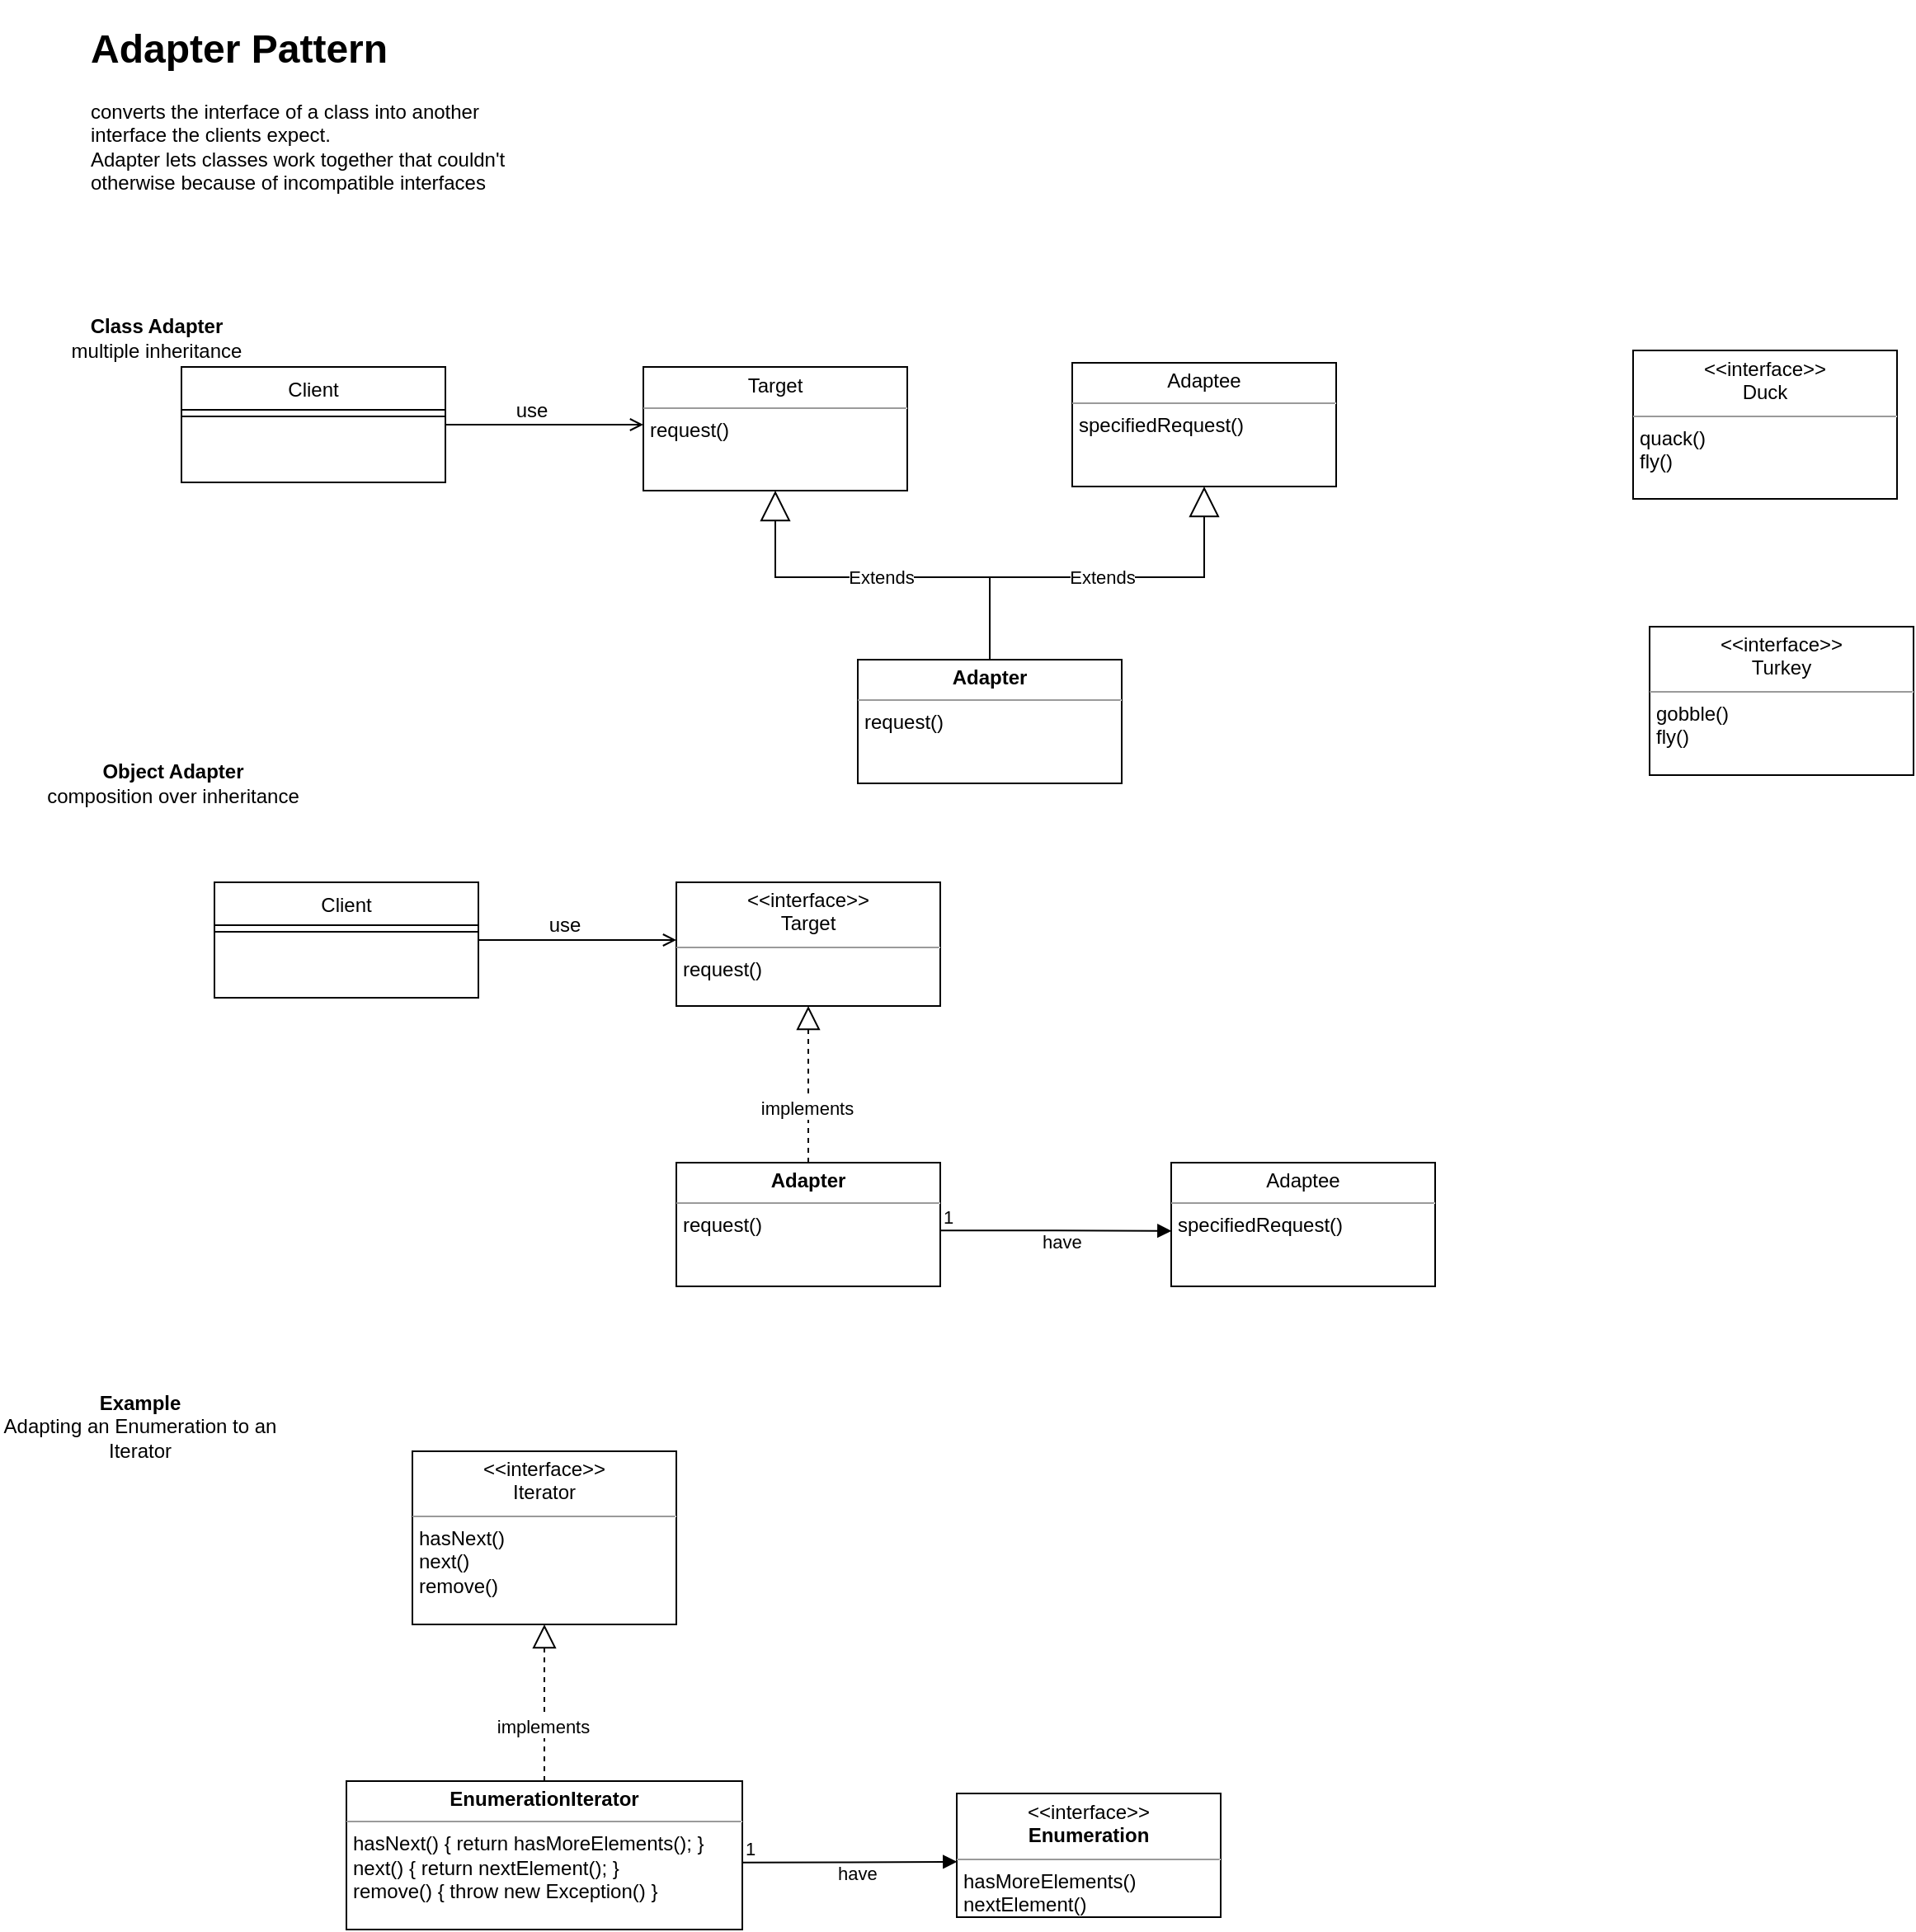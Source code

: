 <mxfile version="22.1.11" type="device" pages="2">
  <diagram id="C5RBs43oDa-KdzZeNtuy" name="Adapter">
    <mxGraphModel dx="3790" dy="2770" grid="1" gridSize="10" guides="1" tooltips="1" connect="1" arrows="1" fold="1" page="1" pageScale="1" pageWidth="827" pageHeight="1169" math="0" shadow="0">
      <root>
        <mxCell id="WIyWlLk6GJQsqaUBKTNV-0" />
        <mxCell id="WIyWlLk6GJQsqaUBKTNV-1" parent="WIyWlLk6GJQsqaUBKTNV-0" />
        <mxCell id="XbkedlXm-iHCsilGYZWZ-0" value="&lt;b&gt;Class Adapter&lt;/b&gt;&lt;br&gt;multiple inheritance" style="text;html=1;strokeColor=none;fillColor=none;align=center;verticalAlign=middle;whiteSpace=wrap;rounded=0;" vertex="1" parent="WIyWlLk6GJQsqaUBKTNV-1">
          <mxGeometry y="120" width="170" height="30" as="geometry" />
        </mxCell>
        <mxCell id="XbkedlXm-iHCsilGYZWZ-1" value="&lt;b&gt;Object Adapter&lt;/b&gt;&lt;br&gt;composition over inheritance" style="text;html=1;strokeColor=none;fillColor=none;align=center;verticalAlign=middle;whiteSpace=wrap;rounded=0;" vertex="1" parent="WIyWlLk6GJQsqaUBKTNV-1">
          <mxGeometry x="10" y="390" width="170" height="30" as="geometry" />
        </mxCell>
        <mxCell id="XbkedlXm-iHCsilGYZWZ-2" value="&lt;h1&gt;Adapter Pattern&lt;/h1&gt;&lt;p&gt;converts the interface of a class into another interface the clients expect.&lt;br&gt;Adapter lets classes work together that couldn&#39;t otherwise because of incompatible interfaces&lt;/p&gt;" style="text;html=1;strokeColor=none;fillColor=none;spacing=5;spacingTop=-20;whiteSpace=wrap;overflow=hidden;rounded=0;" vertex="1" parent="WIyWlLk6GJQsqaUBKTNV-1">
          <mxGeometry x="40" y="-60" width="260" height="120" as="geometry" />
        </mxCell>
        <mxCell id="XbkedlXm-iHCsilGYZWZ-3" value="Client" style="swimlane;fontStyle=0;align=center;verticalAlign=top;childLayout=stackLayout;horizontal=1;startSize=26;horizontalStack=0;resizeParent=1;resizeLast=0;collapsible=1;marginBottom=0;rounded=0;shadow=0;strokeWidth=1;" vertex="1" parent="WIyWlLk6GJQsqaUBKTNV-1">
          <mxGeometry x="120" y="465" width="160" height="70" as="geometry">
            <mxRectangle x="340" y="380" width="170" height="26" as="alternateBounds" />
          </mxGeometry>
        </mxCell>
        <mxCell id="XbkedlXm-iHCsilGYZWZ-5" value="" style="line;html=1;strokeWidth=1;align=left;verticalAlign=middle;spacingTop=-1;spacingLeft=3;spacingRight=3;rotatable=0;labelPosition=right;points=[];portConstraint=eastwest;" vertex="1" parent="XbkedlXm-iHCsilGYZWZ-3">
          <mxGeometry y="26" width="160" height="8" as="geometry" />
        </mxCell>
        <mxCell id="XbkedlXm-iHCsilGYZWZ-12" value="" style="endArrow=open;shadow=0;strokeWidth=1;rounded=0;endFill=1;edgeStyle=elbowEdgeStyle;elbow=vertical;exitX=1;exitY=0.5;exitDx=0;exitDy=0;" edge="1" parent="WIyWlLk6GJQsqaUBKTNV-1" source="XbkedlXm-iHCsilGYZWZ-3" target="XbkedlXm-iHCsilGYZWZ-25">
          <mxGeometry x="0.5" y="41" relative="1" as="geometry">
            <mxPoint x="560" y="680" as="sourcePoint" />
            <mxPoint x="398" y="499" as="targetPoint" />
            <mxPoint x="-40" y="32" as="offset" />
          </mxGeometry>
        </mxCell>
        <mxCell id="XbkedlXm-iHCsilGYZWZ-15" value="use" style="text;html=1;resizable=0;points=[];;align=center;verticalAlign=middle;labelBackgroundColor=none;rounded=0;shadow=0;strokeWidth=1;fontSize=12;" vertex="1" connectable="0" parent="XbkedlXm-iHCsilGYZWZ-12">
          <mxGeometry x="0.5" y="49" relative="1" as="geometry">
            <mxPoint x="-38" y="40" as="offset" />
          </mxGeometry>
        </mxCell>
        <mxCell id="XbkedlXm-iHCsilGYZWZ-16" value="" style="endArrow=block;dashed=1;endFill=0;endSize=12;html=1;rounded=0;exitX=0.5;exitY=0;exitDx=0;exitDy=0;" edge="1" parent="WIyWlLk6GJQsqaUBKTNV-1" target="XbkedlXm-iHCsilGYZWZ-25">
          <mxGeometry width="160" relative="1" as="geometry">
            <mxPoint x="480.0" y="635" as="sourcePoint" />
            <mxPoint x="380" y="645" as="targetPoint" />
          </mxGeometry>
        </mxCell>
        <mxCell id="XbkedlXm-iHCsilGYZWZ-17" value="implements" style="edgeLabel;html=1;align=center;verticalAlign=middle;resizable=0;points=[];" vertex="1" connectable="0" parent="XbkedlXm-iHCsilGYZWZ-16">
          <mxGeometry x="-0.308" y="1" relative="1" as="geometry">
            <mxPoint as="offset" />
          </mxGeometry>
        </mxCell>
        <mxCell id="XbkedlXm-iHCsilGYZWZ-24" value="&lt;p style=&quot;margin:0px;margin-top:4px;text-align:center;&quot;&gt;&lt;b&gt;Adapter&lt;/b&gt;&lt;/p&gt;&lt;hr size=&quot;1&quot;&gt;&lt;p style=&quot;margin:0px;margin-left:4px;&quot;&gt;&lt;/p&gt;&lt;p style=&quot;margin:0px;margin-left:4px;&quot;&gt;request()&lt;/p&gt;" style="verticalAlign=top;align=left;overflow=fill;fontSize=12;fontFamily=Helvetica;html=1;whiteSpace=wrap;" vertex="1" parent="WIyWlLk6GJQsqaUBKTNV-1">
          <mxGeometry x="400" y="635" width="160" height="75" as="geometry" />
        </mxCell>
        <mxCell id="XbkedlXm-iHCsilGYZWZ-25" value="&lt;p style=&quot;margin:0px;margin-top:4px;text-align:center;&quot;&gt;&amp;lt;&amp;lt;interface&amp;gt;&amp;gt;&lt;br style=&quot;border-color: var(--border-color); padding: 0px; margin: 0px;&quot;&gt;&lt;span style=&quot;&quot;&gt;Target&lt;/span&gt;&lt;br&gt;&lt;/p&gt;&lt;hr size=&quot;1&quot;&gt;&lt;p style=&quot;margin:0px;margin-left:4px;&quot;&gt;&lt;/p&gt;&lt;p style=&quot;margin:0px;margin-left:4px;&quot;&gt;request()&lt;/p&gt;" style="verticalAlign=top;align=left;overflow=fill;fontSize=12;fontFamily=Helvetica;html=1;whiteSpace=wrap;" vertex="1" parent="WIyWlLk6GJQsqaUBKTNV-1">
          <mxGeometry x="400" y="465" width="160" height="75" as="geometry" />
        </mxCell>
        <mxCell id="XbkedlXm-iHCsilGYZWZ-26" value="&lt;p style=&quot;margin:0px;margin-top:4px;text-align:center;&quot;&gt;Adaptee&lt;br&gt;&lt;/p&gt;&lt;hr size=&quot;1&quot;&gt;&lt;p style=&quot;margin:0px;margin-left:4px;&quot;&gt;&lt;/p&gt;&lt;p style=&quot;margin:0px;margin-left:4px;&quot;&gt;specifiedRequest()&lt;/p&gt;" style="verticalAlign=top;align=left;overflow=fill;fontSize=12;fontFamily=Helvetica;html=1;whiteSpace=wrap;" vertex="1" parent="WIyWlLk6GJQsqaUBKTNV-1">
          <mxGeometry x="700" y="635" width="160" height="75" as="geometry" />
        </mxCell>
        <mxCell id="XbkedlXm-iHCsilGYZWZ-27" value="&lt;p style=&quot;margin:0px;margin-top:4px;text-align:center;&quot;&gt;&amp;lt;&amp;lt;interface&amp;gt;&amp;gt;&lt;br style=&quot;border-color: var(--border-color); padding: 0px; margin: 0px;&quot;&gt;Duck&lt;/p&gt;&lt;hr size=&quot;1&quot;&gt;&lt;p style=&quot;margin:0px;margin-left:4px;&quot;&gt;&lt;/p&gt;&lt;p style=&quot;margin:0px;margin-left:4px;&quot;&gt;quack()&lt;br&gt;fly()&lt;/p&gt;" style="verticalAlign=top;align=left;overflow=fill;fontSize=12;fontFamily=Helvetica;html=1;whiteSpace=wrap;" vertex="1" parent="WIyWlLk6GJQsqaUBKTNV-1">
          <mxGeometry x="980" y="142.5" width="160" height="90" as="geometry" />
        </mxCell>
        <mxCell id="XbkedlXm-iHCsilGYZWZ-28" value="&lt;p style=&quot;margin:0px;margin-top:4px;text-align:center;&quot;&gt;&amp;lt;&amp;lt;interface&amp;gt;&amp;gt;&lt;br style=&quot;border-color: var(--border-color); padding: 0px; margin: 0px;&quot;&gt;Turkey&lt;/p&gt;&lt;hr size=&quot;1&quot;&gt;&lt;p style=&quot;margin:0px;margin-left:4px;&quot;&gt;&lt;/p&gt;&lt;p style=&quot;margin:0px;margin-left:4px;&quot;&gt;gobble()&lt;br&gt;fly()&lt;/p&gt;" style="verticalAlign=top;align=left;overflow=fill;fontSize=12;fontFamily=Helvetica;html=1;whiteSpace=wrap;" vertex="1" parent="WIyWlLk6GJQsqaUBKTNV-1">
          <mxGeometry x="990" y="310" width="160" height="90" as="geometry" />
        </mxCell>
        <mxCell id="XbkedlXm-iHCsilGYZWZ-30" value="have" style="endArrow=block;endFill=1;html=1;edgeStyle=orthogonalEdgeStyle;align=left;verticalAlign=top;rounded=0;exitX=0.999;exitY=0.548;exitDx=0;exitDy=0;exitPerimeter=0;entryX=0.001;entryY=0.552;entryDx=0;entryDy=0;entryPerimeter=0;" edge="1" parent="WIyWlLk6GJQsqaUBKTNV-1" source="XbkedlXm-iHCsilGYZWZ-24" target="XbkedlXm-iHCsilGYZWZ-26">
          <mxGeometry x="-0.144" y="6" relative="1" as="geometry">
            <mxPoint x="560" y="710" as="sourcePoint" />
            <mxPoint x="720" y="710" as="targetPoint" />
            <mxPoint as="offset" />
          </mxGeometry>
        </mxCell>
        <mxCell id="XbkedlXm-iHCsilGYZWZ-31" value="1" style="edgeLabel;resizable=0;html=1;align=left;verticalAlign=bottom;" connectable="0" vertex="1" parent="XbkedlXm-iHCsilGYZWZ-30">
          <mxGeometry x="-1" relative="1" as="geometry" />
        </mxCell>
        <mxCell id="XbkedlXm-iHCsilGYZWZ-32" value="Client" style="swimlane;fontStyle=0;align=center;verticalAlign=top;childLayout=stackLayout;horizontal=1;startSize=26;horizontalStack=0;resizeParent=1;resizeLast=0;collapsible=1;marginBottom=0;rounded=0;shadow=0;strokeWidth=1;" vertex="1" parent="WIyWlLk6GJQsqaUBKTNV-1">
          <mxGeometry x="100" y="152.5" width="160" height="70" as="geometry">
            <mxRectangle x="340" y="380" width="170" height="26" as="alternateBounds" />
          </mxGeometry>
        </mxCell>
        <mxCell id="XbkedlXm-iHCsilGYZWZ-33" value="" style="line;html=1;strokeWidth=1;align=left;verticalAlign=middle;spacingTop=-1;spacingLeft=3;spacingRight=3;rotatable=0;labelPosition=right;points=[];portConstraint=eastwest;" vertex="1" parent="XbkedlXm-iHCsilGYZWZ-32">
          <mxGeometry y="26" width="160" height="8" as="geometry" />
        </mxCell>
        <mxCell id="XbkedlXm-iHCsilGYZWZ-34" value="" style="endArrow=open;shadow=0;strokeWidth=1;rounded=0;endFill=1;edgeStyle=elbowEdgeStyle;elbow=vertical;exitX=1;exitY=0.5;exitDx=0;exitDy=0;" edge="1" parent="WIyWlLk6GJQsqaUBKTNV-1" source="XbkedlXm-iHCsilGYZWZ-32" target="XbkedlXm-iHCsilGYZWZ-39">
          <mxGeometry x="0.5" y="41" relative="1" as="geometry">
            <mxPoint x="540" y="367.5" as="sourcePoint" />
            <mxPoint x="378" y="186.5" as="targetPoint" />
            <mxPoint x="-40" y="32" as="offset" />
          </mxGeometry>
        </mxCell>
        <mxCell id="XbkedlXm-iHCsilGYZWZ-35" value="use" style="text;html=1;resizable=0;points=[];;align=center;verticalAlign=middle;labelBackgroundColor=none;rounded=0;shadow=0;strokeWidth=1;fontSize=12;" vertex="1" connectable="0" parent="XbkedlXm-iHCsilGYZWZ-34">
          <mxGeometry x="0.5" y="49" relative="1" as="geometry">
            <mxPoint x="-38" y="40" as="offset" />
          </mxGeometry>
        </mxCell>
        <mxCell id="XbkedlXm-iHCsilGYZWZ-38" value="&lt;p style=&quot;margin:0px;margin-top:4px;text-align:center;&quot;&gt;&lt;b&gt;Adapter&lt;/b&gt;&lt;/p&gt;&lt;hr size=&quot;1&quot;&gt;&lt;p style=&quot;margin:0px;margin-left:4px;&quot;&gt;&lt;/p&gt;&lt;p style=&quot;margin:0px;margin-left:4px;&quot;&gt;request()&lt;/p&gt;" style="verticalAlign=top;align=left;overflow=fill;fontSize=12;fontFamily=Helvetica;html=1;whiteSpace=wrap;" vertex="1" parent="WIyWlLk6GJQsqaUBKTNV-1">
          <mxGeometry x="510" y="330" width="160" height="75" as="geometry" />
        </mxCell>
        <mxCell id="XbkedlXm-iHCsilGYZWZ-39" value="&lt;p style=&quot;margin:0px;margin-top:4px;text-align:center;&quot;&gt;&lt;span style=&quot;&quot;&gt;Target&lt;/span&gt;&lt;br&gt;&lt;/p&gt;&lt;hr size=&quot;1&quot;&gt;&lt;p style=&quot;margin:0px;margin-left:4px;&quot;&gt;&lt;/p&gt;&lt;p style=&quot;margin:0px;margin-left:4px;&quot;&gt;request()&lt;/p&gt;" style="verticalAlign=top;align=left;overflow=fill;fontSize=12;fontFamily=Helvetica;html=1;whiteSpace=wrap;" vertex="1" parent="WIyWlLk6GJQsqaUBKTNV-1">
          <mxGeometry x="380" y="152.5" width="160" height="75" as="geometry" />
        </mxCell>
        <mxCell id="XbkedlXm-iHCsilGYZWZ-40" value="&lt;p style=&quot;margin:0px;margin-top:4px;text-align:center;&quot;&gt;Adaptee&lt;br&gt;&lt;/p&gt;&lt;hr size=&quot;1&quot;&gt;&lt;p style=&quot;margin:0px;margin-left:4px;&quot;&gt;&lt;/p&gt;&lt;p style=&quot;margin:0px;margin-left:4px;&quot;&gt;specifiedRequest()&lt;/p&gt;" style="verticalAlign=top;align=left;overflow=fill;fontSize=12;fontFamily=Helvetica;html=1;whiteSpace=wrap;" vertex="1" parent="WIyWlLk6GJQsqaUBKTNV-1">
          <mxGeometry x="640" y="150" width="160" height="75" as="geometry" />
        </mxCell>
        <mxCell id="XbkedlXm-iHCsilGYZWZ-43" value="Extends" style="endArrow=block;endSize=16;endFill=0;html=1;rounded=0;entryX=0.5;entryY=1;entryDx=0;entryDy=0;exitX=0.5;exitY=0;exitDx=0;exitDy=0;edgeStyle=orthogonalEdgeStyle;" edge="1" parent="WIyWlLk6GJQsqaUBKTNV-1" source="XbkedlXm-iHCsilGYZWZ-38" target="XbkedlXm-iHCsilGYZWZ-39">
          <mxGeometry width="160" relative="1" as="geometry">
            <mxPoint x="440" y="290" as="sourcePoint" />
            <mxPoint x="600" y="290" as="targetPoint" />
            <Array as="points">
              <mxPoint x="590" y="280" />
              <mxPoint x="460" y="280" />
            </Array>
          </mxGeometry>
        </mxCell>
        <mxCell id="XbkedlXm-iHCsilGYZWZ-44" value="Extends" style="endArrow=block;endSize=16;endFill=0;html=1;rounded=0;entryX=0.5;entryY=1;entryDx=0;entryDy=0;edgeStyle=orthogonalEdgeStyle;exitX=0.5;exitY=0;exitDx=0;exitDy=0;" edge="1" parent="WIyWlLk6GJQsqaUBKTNV-1" source="XbkedlXm-iHCsilGYZWZ-38" target="XbkedlXm-iHCsilGYZWZ-40">
          <mxGeometry width="160" relative="1" as="geometry">
            <mxPoint x="550" y="330" as="sourcePoint" />
            <mxPoint x="720" y="240" as="targetPoint" />
            <Array as="points">
              <mxPoint x="590" y="280" />
              <mxPoint x="720" y="280" />
            </Array>
          </mxGeometry>
        </mxCell>
        <mxCell id="XbkedlXm-iHCsilGYZWZ-45" value="" style="endArrow=block;dashed=1;endFill=0;endSize=12;html=1;rounded=0;exitX=0.5;exitY=0;exitDx=0;exitDy=0;" edge="1" parent="WIyWlLk6GJQsqaUBKTNV-1" target="XbkedlXm-iHCsilGYZWZ-48">
          <mxGeometry width="160" relative="1" as="geometry">
            <mxPoint x="320.0" y="1010" as="sourcePoint" />
            <mxPoint x="220" y="1020" as="targetPoint" />
          </mxGeometry>
        </mxCell>
        <mxCell id="XbkedlXm-iHCsilGYZWZ-46" value="implements" style="edgeLabel;html=1;align=center;verticalAlign=middle;resizable=0;points=[];" vertex="1" connectable="0" parent="XbkedlXm-iHCsilGYZWZ-45">
          <mxGeometry x="-0.308" y="1" relative="1" as="geometry">
            <mxPoint as="offset" />
          </mxGeometry>
        </mxCell>
        <mxCell id="XbkedlXm-iHCsilGYZWZ-47" value="&lt;p style=&quot;margin:0px;margin-top:4px;text-align:center;&quot;&gt;&lt;b&gt;EnumerationIterator&lt;/b&gt;&lt;/p&gt;&lt;hr size=&quot;1&quot;&gt;&lt;p style=&quot;margin:0px;margin-left:4px;&quot;&gt;&lt;/p&gt;&lt;p style=&quot;margin:0px;margin-left:4px;&quot;&gt;hasNext() { return hasMoreElements();&amp;nbsp;&lt;span style=&quot;background-color: initial;&quot;&gt;}&lt;/span&gt;&lt;/p&gt;&lt;p style=&quot;margin:0px;margin-left:4px;&quot;&gt;next() { return nextElement(); }&lt;br style=&quot;border-color: var(--border-color);&quot;&gt;remove() { throw new Exception() }&lt;br&gt;&lt;/p&gt;" style="verticalAlign=top;align=left;overflow=fill;fontSize=12;fontFamily=Helvetica;html=1;whiteSpace=wrap;" vertex="1" parent="WIyWlLk6GJQsqaUBKTNV-1">
          <mxGeometry x="200" y="1010" width="240" height="90" as="geometry" />
        </mxCell>
        <mxCell id="XbkedlXm-iHCsilGYZWZ-48" value="&lt;p style=&quot;margin:0px;margin-top:4px;text-align:center;&quot;&gt;&amp;lt;&amp;lt;interface&amp;gt;&amp;gt;&lt;br style=&quot;border-color: var(--border-color); padding: 0px; margin: 0px;&quot;&gt;&lt;span style=&quot;&quot;&gt;Iterator&lt;/span&gt;&lt;br&gt;&lt;/p&gt;&lt;hr size=&quot;1&quot;&gt;&lt;p style=&quot;margin:0px;margin-left:4px;&quot;&gt;&lt;/p&gt;&lt;p style=&quot;margin:0px;margin-left:4px;&quot;&gt;hasNext()&lt;br&gt;next()&lt;br&gt;remove()&lt;/p&gt;" style="verticalAlign=top;align=left;overflow=fill;fontSize=12;fontFamily=Helvetica;html=1;whiteSpace=wrap;" vertex="1" parent="WIyWlLk6GJQsqaUBKTNV-1">
          <mxGeometry x="240" y="810" width="160" height="105" as="geometry" />
        </mxCell>
        <mxCell id="XbkedlXm-iHCsilGYZWZ-49" value="&lt;p style=&quot;margin:0px;margin-top:4px;text-align:center;&quot;&gt;&amp;lt;&amp;lt;interface&amp;gt;&amp;gt;&lt;br style=&quot;border-color: var(--border-color); padding: 0px; margin: 0px;&quot;&gt;&lt;b style=&quot;border-color: var(--border-color);&quot;&gt;Enumeration&lt;/b&gt;&lt;br&gt;&lt;/p&gt;&lt;hr size=&quot;1&quot;&gt;&lt;p style=&quot;margin:0px;margin-left:4px;&quot;&gt;&lt;/p&gt;&lt;p style=&quot;margin:0px;margin-left:4px;&quot;&gt;hasMoreElements()&lt;br&gt;nextElement()&lt;/p&gt;" style="verticalAlign=top;align=left;overflow=fill;fontSize=12;fontFamily=Helvetica;html=1;whiteSpace=wrap;" vertex="1" parent="WIyWlLk6GJQsqaUBKTNV-1">
          <mxGeometry x="570" y="1017.5" width="160" height="75" as="geometry" />
        </mxCell>
        <mxCell id="XbkedlXm-iHCsilGYZWZ-50" value="have" style="endArrow=block;endFill=1;html=1;edgeStyle=orthogonalEdgeStyle;align=left;verticalAlign=top;rounded=0;exitX=0.999;exitY=0.548;exitDx=0;exitDy=0;exitPerimeter=0;entryX=0.001;entryY=0.552;entryDx=0;entryDy=0;entryPerimeter=0;" edge="1" parent="WIyWlLk6GJQsqaUBKTNV-1" source="XbkedlXm-iHCsilGYZWZ-47" target="XbkedlXm-iHCsilGYZWZ-49">
          <mxGeometry x="-0.144" y="6" relative="1" as="geometry">
            <mxPoint x="400" y="1085" as="sourcePoint" />
            <mxPoint x="560" y="1085" as="targetPoint" />
            <mxPoint as="offset" />
          </mxGeometry>
        </mxCell>
        <mxCell id="XbkedlXm-iHCsilGYZWZ-51" value="1" style="edgeLabel;resizable=0;html=1;align=left;verticalAlign=bottom;" connectable="0" vertex="1" parent="XbkedlXm-iHCsilGYZWZ-50">
          <mxGeometry x="-1" relative="1" as="geometry" />
        </mxCell>
        <mxCell id="XbkedlXm-iHCsilGYZWZ-52" value="&lt;b&gt;Example&lt;br&gt;&lt;/b&gt;Adapting an Enumeration to an Iterator" style="text;html=1;strokeColor=none;fillColor=none;align=center;verticalAlign=middle;whiteSpace=wrap;rounded=0;" vertex="1" parent="WIyWlLk6GJQsqaUBKTNV-1">
          <mxGeometry x="-10" y="780" width="170" height="30" as="geometry" />
        </mxCell>
      </root>
    </mxGraphModel>
  </diagram>
  <diagram name="Copy of Adapter" id="2-bJfasFVGzHwwm55z-l">
    <mxGraphModel dx="2074" dy="1121" grid="1" gridSize="10" guides="1" tooltips="1" connect="1" arrows="1" fold="1" page="1" pageScale="1" pageWidth="827" pageHeight="1169" math="0" shadow="0">
      <root>
        <mxCell id="Po2EiL21TkHDM7mEIKQ3-0" />
        <mxCell id="Po2EiL21TkHDM7mEIKQ3-1" parent="Po2EiL21TkHDM7mEIKQ3-0" />
        <mxCell id="Po2EiL21TkHDM7mEIKQ3-2" value="Person" style="swimlane;fontStyle=2;align=center;verticalAlign=top;childLayout=stackLayout;horizontal=1;startSize=26;horizontalStack=0;resizeParent=1;resizeLast=0;collapsible=1;marginBottom=0;rounded=0;shadow=0;strokeWidth=1;" vertex="1" parent="Po2EiL21TkHDM7mEIKQ3-1">
          <mxGeometry x="220" y="120" width="160" height="138" as="geometry">
            <mxRectangle x="230" y="140" width="160" height="26" as="alternateBounds" />
          </mxGeometry>
        </mxCell>
        <mxCell id="Po2EiL21TkHDM7mEIKQ3-3" value="Name" style="text;align=left;verticalAlign=top;spacingLeft=4;spacingRight=4;overflow=hidden;rotatable=0;points=[[0,0.5],[1,0.5]];portConstraint=eastwest;" vertex="1" parent="Po2EiL21TkHDM7mEIKQ3-2">
          <mxGeometry y="26" width="160" height="26" as="geometry" />
        </mxCell>
        <mxCell id="Po2EiL21TkHDM7mEIKQ3-4" value="Phone Number" style="text;align=left;verticalAlign=top;spacingLeft=4;spacingRight=4;overflow=hidden;rotatable=0;points=[[0,0.5],[1,0.5]];portConstraint=eastwest;rounded=0;shadow=0;html=0;" vertex="1" parent="Po2EiL21TkHDM7mEIKQ3-2">
          <mxGeometry y="52" width="160" height="26" as="geometry" />
        </mxCell>
        <mxCell id="Po2EiL21TkHDM7mEIKQ3-5" value="Email Address" style="text;align=left;verticalAlign=top;spacingLeft=4;spacingRight=4;overflow=hidden;rotatable=0;points=[[0,0.5],[1,0.5]];portConstraint=eastwest;rounded=0;shadow=0;html=0;" vertex="1" parent="Po2EiL21TkHDM7mEIKQ3-2">
          <mxGeometry y="78" width="160" height="26" as="geometry" />
        </mxCell>
        <mxCell id="Po2EiL21TkHDM7mEIKQ3-6" value="" style="line;html=1;strokeWidth=1;align=left;verticalAlign=middle;spacingTop=-1;spacingLeft=3;spacingRight=3;rotatable=0;labelPosition=right;points=[];portConstraint=eastwest;" vertex="1" parent="Po2EiL21TkHDM7mEIKQ3-2">
          <mxGeometry y="104" width="160" height="8" as="geometry" />
        </mxCell>
        <mxCell id="Po2EiL21TkHDM7mEIKQ3-7" value="Purchase Parking Pass" style="text;align=left;verticalAlign=top;spacingLeft=4;spacingRight=4;overflow=hidden;rotatable=0;points=[[0,0.5],[1,0.5]];portConstraint=eastwest;" vertex="1" parent="Po2EiL21TkHDM7mEIKQ3-2">
          <mxGeometry y="112" width="160" height="26" as="geometry" />
        </mxCell>
        <mxCell id="Po2EiL21TkHDM7mEIKQ3-8" value="Student" style="swimlane;fontStyle=0;align=center;verticalAlign=top;childLayout=stackLayout;horizontal=1;startSize=26;horizontalStack=0;resizeParent=1;resizeLast=0;collapsible=1;marginBottom=0;rounded=0;shadow=0;strokeWidth=1;" vertex="1" parent="Po2EiL21TkHDM7mEIKQ3-1">
          <mxGeometry x="120" y="360" width="160" height="138" as="geometry">
            <mxRectangle x="130" y="380" width="160" height="26" as="alternateBounds" />
          </mxGeometry>
        </mxCell>
        <mxCell id="Po2EiL21TkHDM7mEIKQ3-9" value="Student Number" style="text;align=left;verticalAlign=top;spacingLeft=4;spacingRight=4;overflow=hidden;rotatable=0;points=[[0,0.5],[1,0.5]];portConstraint=eastwest;" vertex="1" parent="Po2EiL21TkHDM7mEIKQ3-8">
          <mxGeometry y="26" width="160" height="26" as="geometry" />
        </mxCell>
        <mxCell id="Po2EiL21TkHDM7mEIKQ3-10" value="Average Mark" style="text;align=left;verticalAlign=top;spacingLeft=4;spacingRight=4;overflow=hidden;rotatable=0;points=[[0,0.5],[1,0.5]];portConstraint=eastwest;rounded=0;shadow=0;html=0;" vertex="1" parent="Po2EiL21TkHDM7mEIKQ3-8">
          <mxGeometry y="52" width="160" height="26" as="geometry" />
        </mxCell>
        <mxCell id="Po2EiL21TkHDM7mEIKQ3-11" value="" style="line;html=1;strokeWidth=1;align=left;verticalAlign=middle;spacingTop=-1;spacingLeft=3;spacingRight=3;rotatable=0;labelPosition=right;points=[];portConstraint=eastwest;" vertex="1" parent="Po2EiL21TkHDM7mEIKQ3-8">
          <mxGeometry y="78" width="160" height="8" as="geometry" />
        </mxCell>
        <mxCell id="Po2EiL21TkHDM7mEIKQ3-12" value="Is Eligible To Enroll" style="text;align=left;verticalAlign=top;spacingLeft=4;spacingRight=4;overflow=hidden;rotatable=0;points=[[0,0.5],[1,0.5]];portConstraint=eastwest;fontStyle=4" vertex="1" parent="Po2EiL21TkHDM7mEIKQ3-8">
          <mxGeometry y="86" width="160" height="26" as="geometry" />
        </mxCell>
        <mxCell id="Po2EiL21TkHDM7mEIKQ3-13" value="Get Seminars Taken" style="text;align=left;verticalAlign=top;spacingLeft=4;spacingRight=4;overflow=hidden;rotatable=0;points=[[0,0.5],[1,0.5]];portConstraint=eastwest;" vertex="1" parent="Po2EiL21TkHDM7mEIKQ3-8">
          <mxGeometry y="112" width="160" height="26" as="geometry" />
        </mxCell>
        <mxCell id="Po2EiL21TkHDM7mEIKQ3-14" value="" style="endArrow=block;endSize=10;endFill=0;shadow=0;strokeWidth=1;rounded=0;edgeStyle=elbowEdgeStyle;elbow=vertical;" edge="1" parent="Po2EiL21TkHDM7mEIKQ3-1" source="Po2EiL21TkHDM7mEIKQ3-8" target="Po2EiL21TkHDM7mEIKQ3-2">
          <mxGeometry width="160" relative="1" as="geometry">
            <mxPoint x="200" y="203" as="sourcePoint" />
            <mxPoint x="200" y="203" as="targetPoint" />
          </mxGeometry>
        </mxCell>
        <mxCell id="Po2EiL21TkHDM7mEIKQ3-15" value="Professor" style="swimlane;fontStyle=0;align=center;verticalAlign=top;childLayout=stackLayout;horizontal=1;startSize=26;horizontalStack=0;resizeParent=1;resizeLast=0;collapsible=1;marginBottom=0;rounded=0;shadow=0;strokeWidth=1;" vertex="1" parent="Po2EiL21TkHDM7mEIKQ3-1">
          <mxGeometry x="330" y="360" width="160" height="70" as="geometry">
            <mxRectangle x="340" y="380" width="170" height="26" as="alternateBounds" />
          </mxGeometry>
        </mxCell>
        <mxCell id="Po2EiL21TkHDM7mEIKQ3-16" value="Salary" style="text;align=left;verticalAlign=top;spacingLeft=4;spacingRight=4;overflow=hidden;rotatable=0;points=[[0,0.5],[1,0.5]];portConstraint=eastwest;" vertex="1" parent="Po2EiL21TkHDM7mEIKQ3-15">
          <mxGeometry y="26" width="160" height="26" as="geometry" />
        </mxCell>
        <mxCell id="Po2EiL21TkHDM7mEIKQ3-17" value="" style="line;html=1;strokeWidth=1;align=left;verticalAlign=middle;spacingTop=-1;spacingLeft=3;spacingRight=3;rotatable=0;labelPosition=right;points=[];portConstraint=eastwest;" vertex="1" parent="Po2EiL21TkHDM7mEIKQ3-15">
          <mxGeometry y="52" width="160" height="8" as="geometry" />
        </mxCell>
        <mxCell id="Po2EiL21TkHDM7mEIKQ3-18" value="" style="endArrow=block;endSize=10;endFill=0;shadow=0;strokeWidth=1;rounded=0;edgeStyle=elbowEdgeStyle;elbow=vertical;" edge="1" parent="Po2EiL21TkHDM7mEIKQ3-1" source="Po2EiL21TkHDM7mEIKQ3-15" target="Po2EiL21TkHDM7mEIKQ3-2">
          <mxGeometry width="160" relative="1" as="geometry">
            <mxPoint x="210" y="373" as="sourcePoint" />
            <mxPoint x="310" y="271" as="targetPoint" />
          </mxGeometry>
        </mxCell>
        <mxCell id="Po2EiL21TkHDM7mEIKQ3-19" value="Address" style="swimlane;fontStyle=0;align=center;verticalAlign=top;childLayout=stackLayout;horizontal=1;startSize=26;horizontalStack=0;resizeParent=1;resizeLast=0;collapsible=1;marginBottom=0;rounded=0;shadow=0;strokeWidth=1;" vertex="1" parent="Po2EiL21TkHDM7mEIKQ3-1">
          <mxGeometry x="590" y="120" width="160" height="216" as="geometry">
            <mxRectangle x="550" y="140" width="160" height="26" as="alternateBounds" />
          </mxGeometry>
        </mxCell>
        <mxCell id="Po2EiL21TkHDM7mEIKQ3-20" value="Street" style="text;align=left;verticalAlign=top;spacingLeft=4;spacingRight=4;overflow=hidden;rotatable=0;points=[[0,0.5],[1,0.5]];portConstraint=eastwest;" vertex="1" parent="Po2EiL21TkHDM7mEIKQ3-19">
          <mxGeometry y="26" width="160" height="26" as="geometry" />
        </mxCell>
        <mxCell id="Po2EiL21TkHDM7mEIKQ3-21" value="City" style="text;align=left;verticalAlign=top;spacingLeft=4;spacingRight=4;overflow=hidden;rotatable=0;points=[[0,0.5],[1,0.5]];portConstraint=eastwest;rounded=0;shadow=0;html=0;" vertex="1" parent="Po2EiL21TkHDM7mEIKQ3-19">
          <mxGeometry y="52" width="160" height="26" as="geometry" />
        </mxCell>
        <mxCell id="Po2EiL21TkHDM7mEIKQ3-22" value="State" style="text;align=left;verticalAlign=top;spacingLeft=4;spacingRight=4;overflow=hidden;rotatable=0;points=[[0,0.5],[1,0.5]];portConstraint=eastwest;rounded=0;shadow=0;html=0;" vertex="1" parent="Po2EiL21TkHDM7mEIKQ3-19">
          <mxGeometry y="78" width="160" height="26" as="geometry" />
        </mxCell>
        <mxCell id="Po2EiL21TkHDM7mEIKQ3-23" value="Postal Code" style="text;align=left;verticalAlign=top;spacingLeft=4;spacingRight=4;overflow=hidden;rotatable=0;points=[[0,0.5],[1,0.5]];portConstraint=eastwest;rounded=0;shadow=0;html=0;" vertex="1" parent="Po2EiL21TkHDM7mEIKQ3-19">
          <mxGeometry y="104" width="160" height="26" as="geometry" />
        </mxCell>
        <mxCell id="Po2EiL21TkHDM7mEIKQ3-24" value="Country" style="text;align=left;verticalAlign=top;spacingLeft=4;spacingRight=4;overflow=hidden;rotatable=0;points=[[0,0.5],[1,0.5]];portConstraint=eastwest;rounded=0;shadow=0;html=0;" vertex="1" parent="Po2EiL21TkHDM7mEIKQ3-19">
          <mxGeometry y="130" width="160" height="26" as="geometry" />
        </mxCell>
        <mxCell id="Po2EiL21TkHDM7mEIKQ3-25" value="" style="line;html=1;strokeWidth=1;align=left;verticalAlign=middle;spacingTop=-1;spacingLeft=3;spacingRight=3;rotatable=0;labelPosition=right;points=[];portConstraint=eastwest;" vertex="1" parent="Po2EiL21TkHDM7mEIKQ3-19">
          <mxGeometry y="156" width="160" height="8" as="geometry" />
        </mxCell>
        <mxCell id="Po2EiL21TkHDM7mEIKQ3-26" value="Validate" style="text;align=left;verticalAlign=top;spacingLeft=4;spacingRight=4;overflow=hidden;rotatable=0;points=[[0,0.5],[1,0.5]];portConstraint=eastwest;" vertex="1" parent="Po2EiL21TkHDM7mEIKQ3-19">
          <mxGeometry y="164" width="160" height="26" as="geometry" />
        </mxCell>
        <mxCell id="Po2EiL21TkHDM7mEIKQ3-27" value="Output As Label" style="text;align=left;verticalAlign=top;spacingLeft=4;spacingRight=4;overflow=hidden;rotatable=0;points=[[0,0.5],[1,0.5]];portConstraint=eastwest;" vertex="1" parent="Po2EiL21TkHDM7mEIKQ3-19">
          <mxGeometry y="190" width="160" height="26" as="geometry" />
        </mxCell>
        <mxCell id="Po2EiL21TkHDM7mEIKQ3-28" value="" style="endArrow=open;shadow=0;strokeWidth=1;rounded=0;endFill=1;edgeStyle=elbowEdgeStyle;elbow=vertical;" edge="1" parent="Po2EiL21TkHDM7mEIKQ3-1" source="Po2EiL21TkHDM7mEIKQ3-2" target="Po2EiL21TkHDM7mEIKQ3-19">
          <mxGeometry x="0.5" y="41" relative="1" as="geometry">
            <mxPoint x="380" y="192" as="sourcePoint" />
            <mxPoint x="540" y="192" as="targetPoint" />
            <mxPoint x="-40" y="32" as="offset" />
          </mxGeometry>
        </mxCell>
        <mxCell id="Po2EiL21TkHDM7mEIKQ3-29" value="0..1" style="resizable=0;align=left;verticalAlign=bottom;labelBackgroundColor=none;fontSize=12;" connectable="0" vertex="1" parent="Po2EiL21TkHDM7mEIKQ3-28">
          <mxGeometry x="-1" relative="1" as="geometry">
            <mxPoint y="4" as="offset" />
          </mxGeometry>
        </mxCell>
        <mxCell id="Po2EiL21TkHDM7mEIKQ3-30" value="1" style="resizable=0;align=right;verticalAlign=bottom;labelBackgroundColor=none;fontSize=12;" connectable="0" vertex="1" parent="Po2EiL21TkHDM7mEIKQ3-28">
          <mxGeometry x="1" relative="1" as="geometry">
            <mxPoint x="-7" y="4" as="offset" />
          </mxGeometry>
        </mxCell>
        <mxCell id="Po2EiL21TkHDM7mEIKQ3-31" value="lives at" style="text;html=1;resizable=0;points=[];;align=center;verticalAlign=middle;labelBackgroundColor=none;rounded=0;shadow=0;strokeWidth=1;fontSize=12;" vertex="1" connectable="0" parent="Po2EiL21TkHDM7mEIKQ3-28">
          <mxGeometry x="0.5" y="49" relative="1" as="geometry">
            <mxPoint x="-38" y="40" as="offset" />
          </mxGeometry>
        </mxCell>
      </root>
    </mxGraphModel>
  </diagram>
</mxfile>

